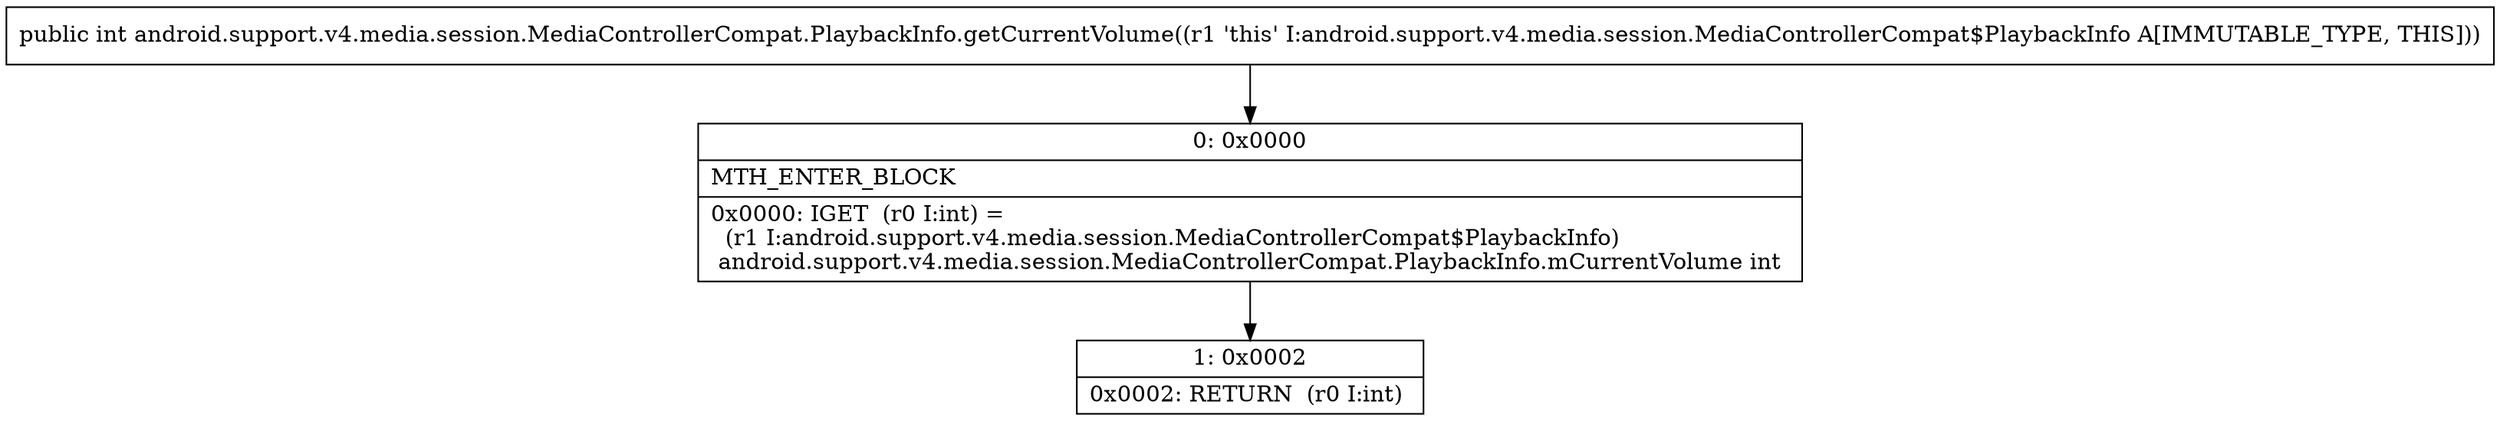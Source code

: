 digraph "CFG forandroid.support.v4.media.session.MediaControllerCompat.PlaybackInfo.getCurrentVolume()I" {
Node_0 [shape=record,label="{0\:\ 0x0000|MTH_ENTER_BLOCK\l|0x0000: IGET  (r0 I:int) = \l  (r1 I:android.support.v4.media.session.MediaControllerCompat$PlaybackInfo)\l android.support.v4.media.session.MediaControllerCompat.PlaybackInfo.mCurrentVolume int \l}"];
Node_1 [shape=record,label="{1\:\ 0x0002|0x0002: RETURN  (r0 I:int) \l}"];
MethodNode[shape=record,label="{public int android.support.v4.media.session.MediaControllerCompat.PlaybackInfo.getCurrentVolume((r1 'this' I:android.support.v4.media.session.MediaControllerCompat$PlaybackInfo A[IMMUTABLE_TYPE, THIS])) }"];
MethodNode -> Node_0;
Node_0 -> Node_1;
}

